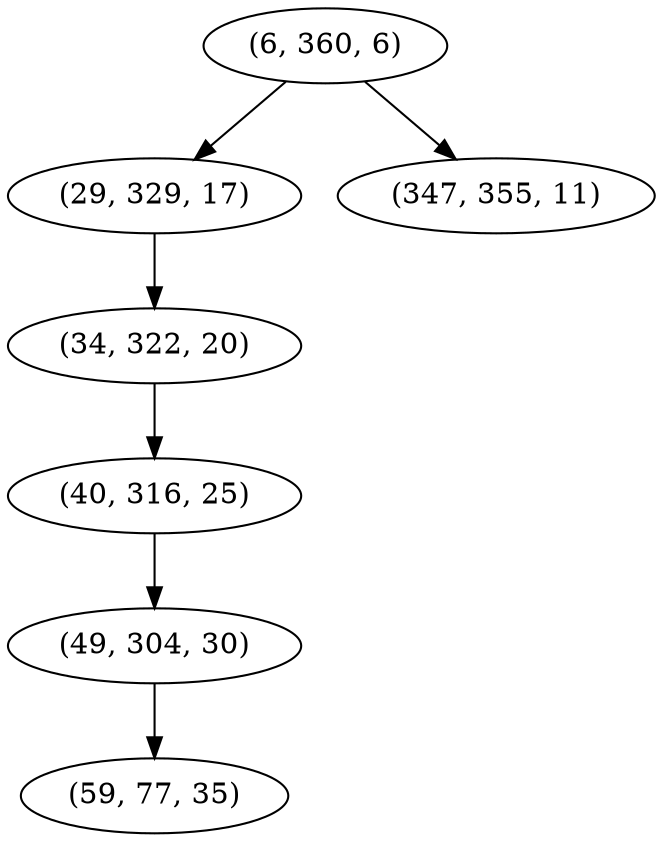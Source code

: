 digraph tree {
    "(6, 360, 6)";
    "(29, 329, 17)";
    "(34, 322, 20)";
    "(40, 316, 25)";
    "(49, 304, 30)";
    "(59, 77, 35)";
    "(347, 355, 11)";
    "(6, 360, 6)" -> "(29, 329, 17)";
    "(6, 360, 6)" -> "(347, 355, 11)";
    "(29, 329, 17)" -> "(34, 322, 20)";
    "(34, 322, 20)" -> "(40, 316, 25)";
    "(40, 316, 25)" -> "(49, 304, 30)";
    "(49, 304, 30)" -> "(59, 77, 35)";
}
